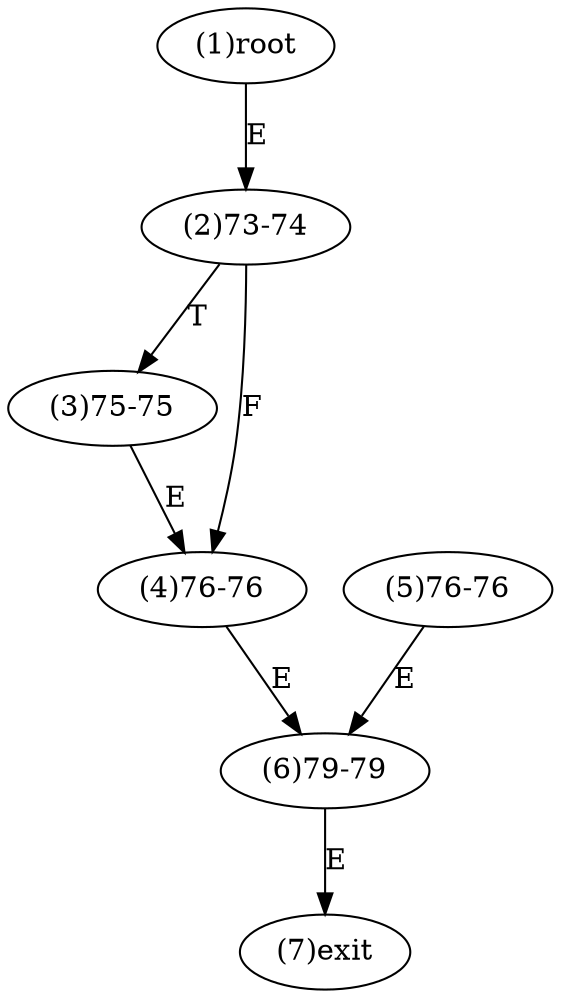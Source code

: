 digraph "" { 
1[ label="(1)root"];
2[ label="(2)73-74"];
3[ label="(3)75-75"];
4[ label="(4)76-76"];
5[ label="(5)76-76"];
6[ label="(6)79-79"];
7[ label="(7)exit"];
1->2[ label="E"];
2->4[ label="F"];
2->3[ label="T"];
3->4[ label="E"];
4->6[ label="E"];
5->6[ label="E"];
6->7[ label="E"];
}